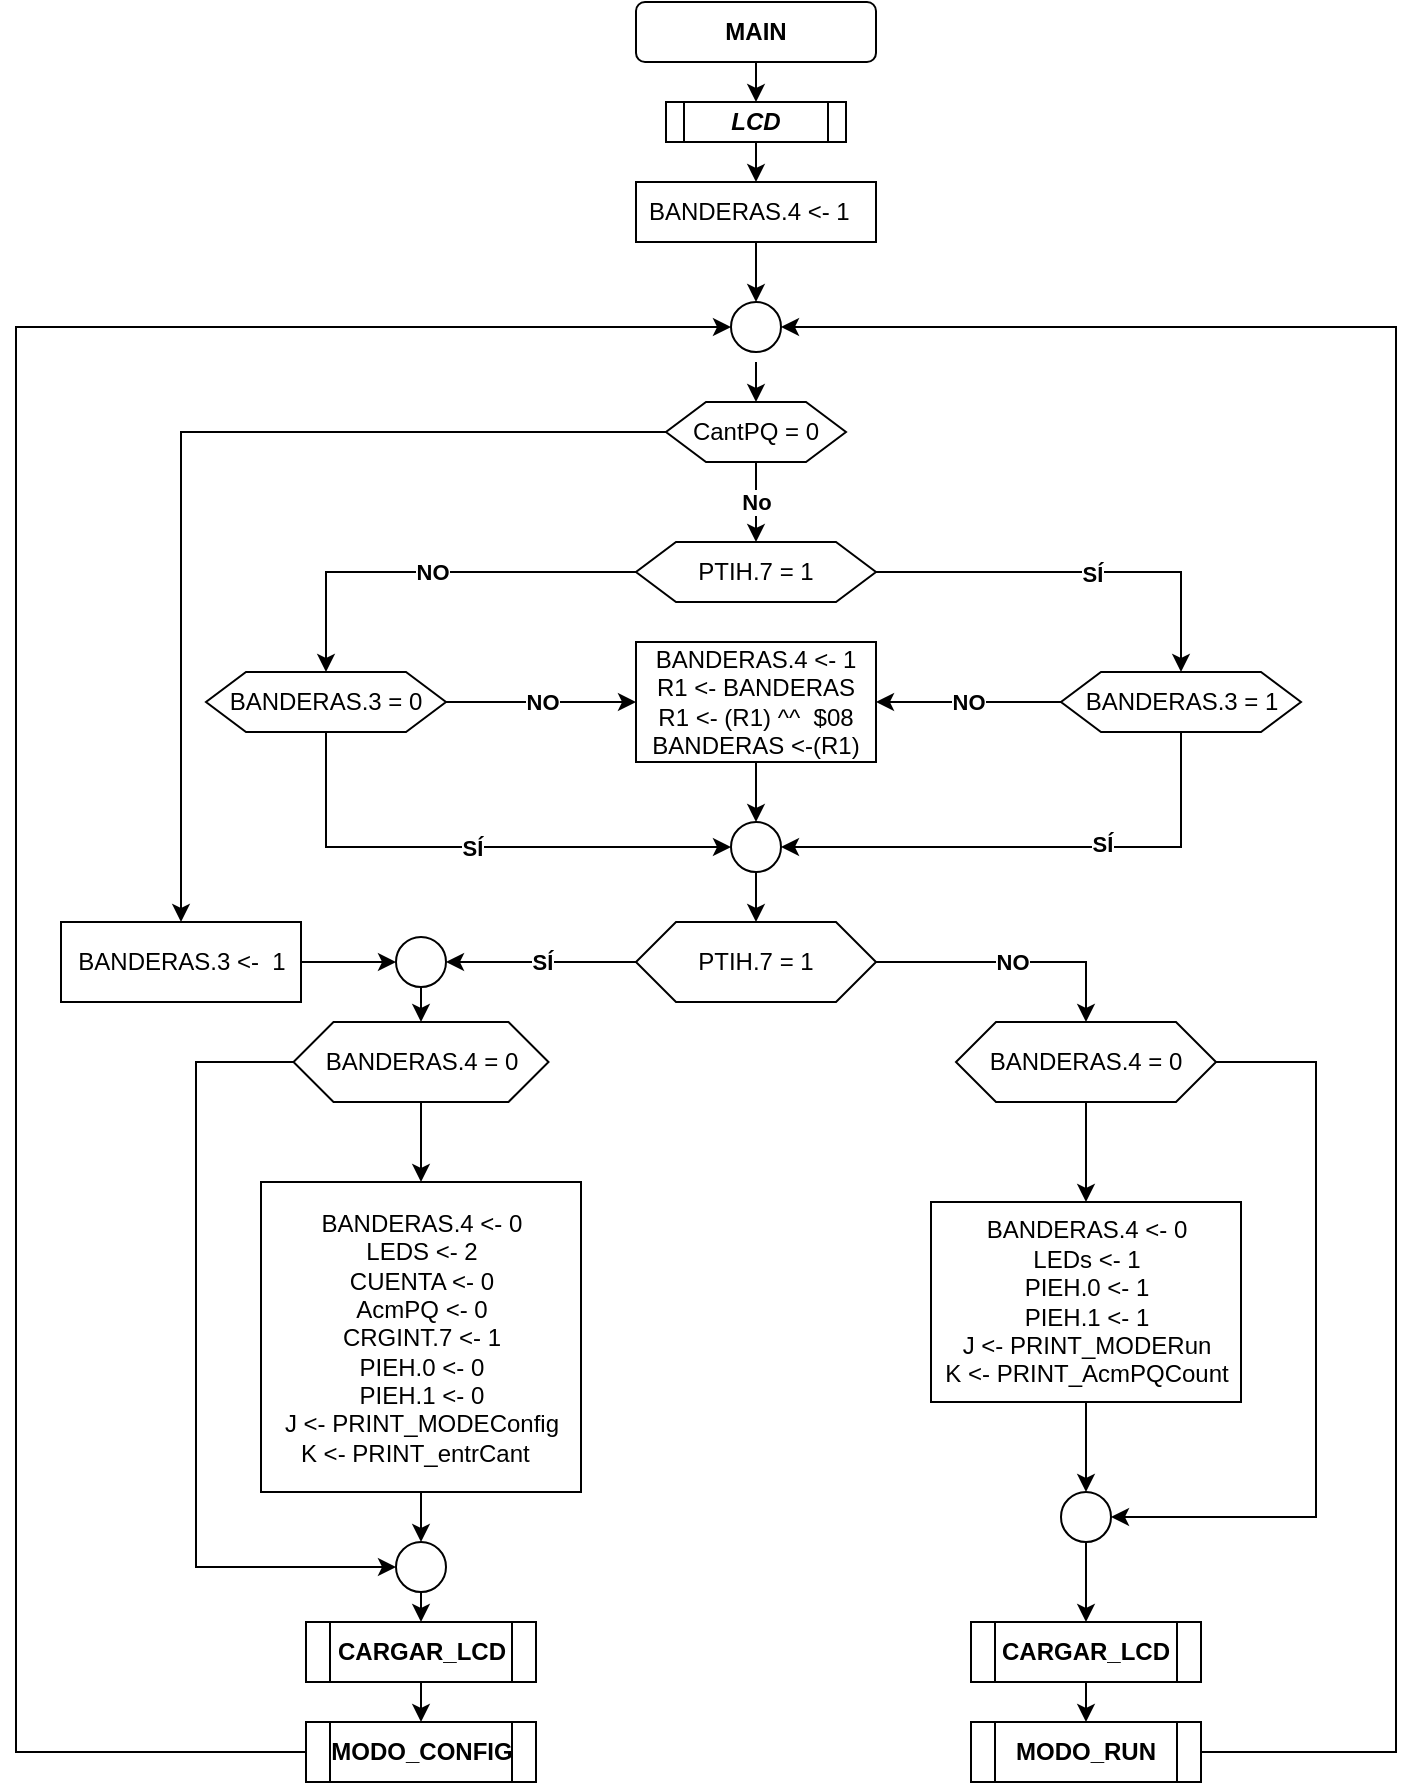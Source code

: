 <mxfile version="14.3.1" type="google"><diagram id="MeEXjs0hziLxFhfdEk5R" name="Page-1"><mxGraphModel dx="1248" dy="587" grid="1" gridSize="10" guides="1" tooltips="1" connect="1" arrows="1" fold="1" page="1" pageScale="1" pageWidth="827" pageHeight="1169" math="0" shadow="0"><root><mxCell id="0"/><mxCell id="1" parent="0"/><mxCell id="uKV_1LgHqrk-hzRGzIxg-4" style="edgeStyle=orthogonalEdgeStyle;rounded=0;orthogonalLoop=1;jettySize=auto;html=1;exitX=0.5;exitY=1;exitDx=0;exitDy=0;entryX=0.5;entryY=0;entryDx=0;entryDy=0;" parent="1" source="uKV_1LgHqrk-hzRGzIxg-1" target="uKV_1LgHqrk-hzRGzIxg-3" edge="1"><mxGeometry relative="1" as="geometry"/></mxCell><mxCell id="uKV_1LgHqrk-hzRGzIxg-1" value="&lt;b&gt;MAIN&lt;/b&gt;" style="rounded=1;whiteSpace=wrap;html=1;" parent="1" vertex="1"><mxGeometry x="390" y="90" width="120" height="30" as="geometry"/></mxCell><mxCell id="uKV_1LgHqrk-hzRGzIxg-12" style="edgeStyle=orthogonalEdgeStyle;rounded=0;orthogonalLoop=1;jettySize=auto;html=1;exitX=0.5;exitY=1;exitDx=0;exitDy=0;entryX=0.5;entryY=0;entryDx=0;entryDy=0;" parent="1" target="uKV_1LgHqrk-hzRGzIxg-7" edge="1"><mxGeometry relative="1" as="geometry"><mxPoint x="450" y="270" as="sourcePoint"/></mxGeometry></mxCell><mxCell id="uKV_1LgHqrk-hzRGzIxg-94" style="edgeStyle=orthogonalEdgeStyle;rounded=0;orthogonalLoop=1;jettySize=auto;html=1;exitX=0.5;exitY=1;exitDx=0;exitDy=0;entryX=0.5;entryY=0;entryDx=0;entryDy=0;" parent="1" source="uKV_1LgHqrk-hzRGzIxg-2" target="uKV_1LgHqrk-hzRGzIxg-44" edge="1"><mxGeometry relative="1" as="geometry"/></mxCell><mxCell id="uKV_1LgHqrk-hzRGzIxg-2" value="BANDERAS.4 &amp;lt;- 1&amp;nbsp;&amp;nbsp;" style="rounded=0;whiteSpace=wrap;html=1;" parent="1" vertex="1"><mxGeometry x="390" y="180" width="120" height="30" as="geometry"/></mxCell><mxCell id="uKV_1LgHqrk-hzRGzIxg-5" style="edgeStyle=orthogonalEdgeStyle;rounded=0;orthogonalLoop=1;jettySize=auto;html=1;exitX=0.5;exitY=1;exitDx=0;exitDy=0;entryX=0.5;entryY=0;entryDx=0;entryDy=0;" parent="1" source="uKV_1LgHqrk-hzRGzIxg-3" target="uKV_1LgHqrk-hzRGzIxg-2" edge="1"><mxGeometry relative="1" as="geometry"/></mxCell><mxCell id="uKV_1LgHqrk-hzRGzIxg-3" value="&lt;b&gt;&lt;i&gt;LCD&lt;/i&gt;&lt;/b&gt;" style="shape=process;whiteSpace=wrap;html=1;backgroundOutline=1;" parent="1" vertex="1"><mxGeometry x="405" y="140" width="90" height="20" as="geometry"/></mxCell><mxCell id="uKV_1LgHqrk-hzRGzIxg-17" value="&lt;b&gt;No&lt;/b&gt;" style="edgeStyle=orthogonalEdgeStyle;rounded=0;orthogonalLoop=1;jettySize=auto;html=1;exitX=0.5;exitY=1;exitDx=0;exitDy=0;entryX=0.5;entryY=0;entryDx=0;entryDy=0;" parent="1" source="uKV_1LgHqrk-hzRGzIxg-7" target="uKV_1LgHqrk-hzRGzIxg-9" edge="1"><mxGeometry relative="1" as="geometry"/></mxCell><mxCell id="uKV_1LgHqrk-hzRGzIxg-86" style="edgeStyle=orthogonalEdgeStyle;rounded=0;orthogonalLoop=1;jettySize=auto;html=1;exitX=0;exitY=0.5;exitDx=0;exitDy=0;entryX=0.5;entryY=0;entryDx=0;entryDy=0;" parent="1" source="uKV_1LgHqrk-hzRGzIxg-7" target="uKV_1LgHqrk-hzRGzIxg-85" edge="1"><mxGeometry relative="1" as="geometry"/></mxCell><mxCell id="uKV_1LgHqrk-hzRGzIxg-7" value="CantPQ = 0" style="shape=hexagon;perimeter=hexagonPerimeter2;whiteSpace=wrap;html=1;fixedSize=1;" parent="1" vertex="1"><mxGeometry x="405" y="290" width="90" height="30" as="geometry"/></mxCell><mxCell id="uKV_1LgHqrk-hzRGzIxg-19" style="edgeStyle=orthogonalEdgeStyle;rounded=0;orthogonalLoop=1;jettySize=auto;html=1;exitX=1;exitY=0.5;exitDx=0;exitDy=0;entryX=0.5;entryY=0;entryDx=0;entryDy=0;" parent="1" source="uKV_1LgHqrk-hzRGzIxg-9" target="uKV_1LgHqrk-hzRGzIxg-11" edge="1"><mxGeometry relative="1" as="geometry"/></mxCell><mxCell id="uKV_1LgHqrk-hzRGzIxg-21" value="&lt;b&gt;SÍ&lt;/b&gt;" style="edgeLabel;html=1;align=center;verticalAlign=middle;resizable=0;points=[];" parent="uKV_1LgHqrk-hzRGzIxg-19" vertex="1" connectable="0"><mxGeometry x="0.067" y="-1" relative="1" as="geometry"><mxPoint as="offset"/></mxGeometry></mxCell><mxCell id="uKV_1LgHqrk-hzRGzIxg-20" value="NO" style="edgeStyle=orthogonalEdgeStyle;rounded=0;orthogonalLoop=1;jettySize=auto;html=1;exitX=0;exitY=0.5;exitDx=0;exitDy=0;entryX=0.5;entryY=0;entryDx=0;entryDy=0;fontStyle=1" parent="1" source="uKV_1LgHqrk-hzRGzIxg-9" target="uKV_1LgHqrk-hzRGzIxg-10" edge="1"><mxGeometry relative="1" as="geometry"/></mxCell><mxCell id="uKV_1LgHqrk-hzRGzIxg-9" value="&lt;span&gt;PTIH.7 = 1&lt;/span&gt;" style="shape=hexagon;perimeter=hexagonPerimeter2;whiteSpace=wrap;html=1;fixedSize=1;" parent="1" vertex="1"><mxGeometry x="390" y="360" width="120" height="30" as="geometry"/></mxCell><mxCell id="uKV_1LgHqrk-hzRGzIxg-95" value="NO" style="edgeStyle=orthogonalEdgeStyle;rounded=0;orthogonalLoop=1;jettySize=auto;html=1;exitX=1;exitY=0.5;exitDx=0;exitDy=0;entryX=0;entryY=0.5;entryDx=0;entryDy=0;fontStyle=1" parent="1" source="uKV_1LgHqrk-hzRGzIxg-10" target="uKV_1LgHqrk-hzRGzIxg-22" edge="1"><mxGeometry relative="1" as="geometry"/></mxCell><mxCell id="uKV_1LgHqrk-hzRGzIxg-99" value="&lt;b&gt;SÍ&lt;/b&gt;" style="edgeStyle=orthogonalEdgeStyle;rounded=0;orthogonalLoop=1;jettySize=auto;html=1;exitX=0.5;exitY=1;exitDx=0;exitDy=0;entryX=0;entryY=0.5;entryDx=0;entryDy=0;fontStyle=0" parent="1" source="uKV_1LgHqrk-hzRGzIxg-10" target="uKV_1LgHqrk-hzRGzIxg-97" edge="1"><mxGeometry relative="1" as="geometry"/></mxCell><mxCell id="uKV_1LgHqrk-hzRGzIxg-10" value="BANDERAS.3 = 0" style="shape=hexagon;perimeter=hexagonPerimeter2;whiteSpace=wrap;html=1;fixedSize=1;" parent="1" vertex="1"><mxGeometry x="175" y="425" width="120" height="30" as="geometry"/></mxCell><mxCell id="uKV_1LgHqrk-hzRGzIxg-96" value="NO" style="edgeStyle=orthogonalEdgeStyle;rounded=0;orthogonalLoop=1;jettySize=auto;html=1;exitX=0;exitY=0.5;exitDx=0;exitDy=0;entryX=1;entryY=0.5;entryDx=0;entryDy=0;fontStyle=1" parent="1" source="uKV_1LgHqrk-hzRGzIxg-11" target="uKV_1LgHqrk-hzRGzIxg-22" edge="1"><mxGeometry relative="1" as="geometry"/></mxCell><mxCell id="uKV_1LgHqrk-hzRGzIxg-100" style="edgeStyle=orthogonalEdgeStyle;rounded=0;orthogonalLoop=1;jettySize=auto;html=1;exitX=0.5;exitY=1;exitDx=0;exitDy=0;entryX=1;entryY=0.5;entryDx=0;entryDy=0;" parent="1" source="uKV_1LgHqrk-hzRGzIxg-11" target="uKV_1LgHqrk-hzRGzIxg-97" edge="1"><mxGeometry relative="1" as="geometry"/></mxCell><mxCell id="uKV_1LgHqrk-hzRGzIxg-103" value="&lt;b&gt;SÍ&lt;br&gt;&lt;br&gt;&lt;/b&gt;" style="edgeLabel;html=1;align=center;verticalAlign=middle;resizable=0;points=[];" parent="uKV_1LgHqrk-hzRGzIxg-100" vertex="1" connectable="0"><mxGeometry x="-0.249" y="5" relative="1" as="geometry"><mxPoint x="-1" as="offset"/></mxGeometry></mxCell><mxCell id="uKV_1LgHqrk-hzRGzIxg-11" value="BANDERAS.3 = 1" style="shape=hexagon;perimeter=hexagonPerimeter2;whiteSpace=wrap;html=1;fixedSize=1;" parent="1" vertex="1"><mxGeometry x="602.5" y="425" width="120" height="30" as="geometry"/></mxCell><mxCell id="uKV_1LgHqrk-hzRGzIxg-101" style="edgeStyle=orthogonalEdgeStyle;rounded=0;orthogonalLoop=1;jettySize=auto;html=1;exitX=0.5;exitY=1;exitDx=0;exitDy=0;entryX=0.5;entryY=0;entryDx=0;entryDy=0;" parent="1" source="uKV_1LgHqrk-hzRGzIxg-22" target="uKV_1LgHqrk-hzRGzIxg-97" edge="1"><mxGeometry relative="1" as="geometry"/></mxCell><mxCell id="uKV_1LgHqrk-hzRGzIxg-22" value="BANDERAS.4 &amp;lt;- 1&lt;br&gt;R1 &amp;lt;- BANDERAS&lt;br&gt;R1 &amp;lt;- (R1) ^^&amp;nbsp; $08&lt;br&gt;BANDERAS &amp;lt;-(R1)" style="rounded=0;whiteSpace=wrap;html=1;" parent="1" vertex="1"><mxGeometry x="390" y="410" width="120" height="60" as="geometry"/></mxCell><mxCell id="uKV_1LgHqrk-hzRGzIxg-68" value="&lt;b&gt;NO&lt;/b&gt;" style="edgeStyle=orthogonalEdgeStyle;rounded=0;orthogonalLoop=1;jettySize=auto;html=1;exitX=1;exitY=0.5;exitDx=0;exitDy=0;entryX=0.5;entryY=0;entryDx=0;entryDy=0;" parent="1" source="uKV_1LgHqrk-hzRGzIxg-26" target="uKV_1LgHqrk-hzRGzIxg-40" edge="1"><mxGeometry relative="1" as="geometry"><Array as="points"><mxPoint x="615" y="570"/></Array></mxGeometry></mxCell><mxCell id="uKV_1LgHqrk-hzRGzIxg-88" value="SÍ" style="edgeStyle=orthogonalEdgeStyle;rounded=0;orthogonalLoop=1;jettySize=auto;html=1;exitX=0;exitY=0.5;exitDx=0;exitDy=0;fontStyle=1" parent="1" source="uKV_1LgHqrk-hzRGzIxg-26" target="uKV_1LgHqrk-hzRGzIxg-87" edge="1"><mxGeometry relative="1" as="geometry"/></mxCell><mxCell id="uKV_1LgHqrk-hzRGzIxg-26" value="PTIH.7 = 1" style="shape=hexagon;perimeter=hexagonPerimeter2;whiteSpace=wrap;html=1;fixedSize=1;" parent="1" vertex="1"><mxGeometry x="390" y="550" width="120" height="40" as="geometry"/></mxCell><mxCell id="uKV_1LgHqrk-hzRGzIxg-69" style="edgeStyle=orthogonalEdgeStyle;rounded=0;orthogonalLoop=1;jettySize=auto;html=1;exitX=0.5;exitY=1;exitDx=0;exitDy=0;entryX=0.5;entryY=0;entryDx=0;entryDy=0;" parent="1" source="uKV_1LgHqrk-hzRGzIxg-40" target="uKV_1LgHqrk-hzRGzIxg-41" edge="1"><mxGeometry relative="1" as="geometry"/></mxCell><mxCell id="uKV_1LgHqrk-hzRGzIxg-81" style="edgeStyle=orthogonalEdgeStyle;rounded=0;orthogonalLoop=1;jettySize=auto;html=1;exitX=1;exitY=0.5;exitDx=0;exitDy=0;entryX=1;entryY=0.5;entryDx=0;entryDy=0;" parent="1" source="uKV_1LgHqrk-hzRGzIxg-40" target="uKV_1LgHqrk-hzRGzIxg-73" edge="1"><mxGeometry relative="1" as="geometry"><Array as="points"><mxPoint x="730" y="620"/><mxPoint x="730" y="848"/></Array></mxGeometry></mxCell><mxCell id="uKV_1LgHqrk-hzRGzIxg-40" value="BANDERAS.4 = 0" style="shape=hexagon;perimeter=hexagonPerimeter2;whiteSpace=wrap;html=1;fixedSize=1;" parent="1" vertex="1"><mxGeometry x="550" y="600" width="130" height="40" as="geometry"/></mxCell><mxCell id="uKV_1LgHqrk-hzRGzIxg-79" style="edgeStyle=orthogonalEdgeStyle;rounded=0;orthogonalLoop=1;jettySize=auto;html=1;exitX=0.5;exitY=1;exitDx=0;exitDy=0;entryX=0.5;entryY=0;entryDx=0;entryDy=0;" parent="1" source="uKV_1LgHqrk-hzRGzIxg-41" target="uKV_1LgHqrk-hzRGzIxg-73" edge="1"><mxGeometry relative="1" as="geometry"/></mxCell><mxCell id="uKV_1LgHqrk-hzRGzIxg-41" value="BANDERAS.4 &amp;lt;- 0&lt;br&gt;LEDs &amp;lt;- 1&lt;br&gt;PIEH.0 &amp;lt;- 1&lt;br&gt;PIEH.1 &amp;lt;- 1&lt;br&gt;J &amp;lt;- PRINT_MODERun&lt;br&gt;K &amp;lt;- PRINT_AcmPQCount&lt;br&gt;" style="rounded=0;whiteSpace=wrap;html=1;" parent="1" vertex="1"><mxGeometry x="537.5" y="690" width="155" height="100" as="geometry"/></mxCell><mxCell id="uKV_1LgHqrk-hzRGzIxg-48" style="edgeStyle=orthogonalEdgeStyle;rounded=0;orthogonalLoop=1;jettySize=auto;html=1;exitX=0.5;exitY=1;exitDx=0;exitDy=0;entryX=0.5;entryY=0;entryDx=0;entryDy=0;" parent="1" source="uKV_1LgHqrk-hzRGzIxg-42" target="uKV_1LgHqrk-hzRGzIxg-46" edge="1"><mxGeometry relative="1" as="geometry"/></mxCell><mxCell id="uKV_1LgHqrk-hzRGzIxg-42" value="&lt;b&gt;CARGAR_LCD&lt;/b&gt;" style="shape=process;whiteSpace=wrap;html=1;backgroundOutline=1;" parent="1" vertex="1"><mxGeometry x="557.5" y="900" width="115" height="30" as="geometry"/></mxCell><mxCell id="uKV_1LgHqrk-hzRGzIxg-44" value="" style="ellipse;whiteSpace=wrap;html=1;aspect=fixed;" parent="1" vertex="1"><mxGeometry x="437.5" y="240" width="25" height="25" as="geometry"/></mxCell><mxCell id="uKV_1LgHqrk-hzRGzIxg-82" style="edgeStyle=orthogonalEdgeStyle;rounded=0;orthogonalLoop=1;jettySize=auto;html=1;exitX=1;exitY=0.5;exitDx=0;exitDy=0;entryX=1;entryY=0.5;entryDx=0;entryDy=0;" parent="1" source="uKV_1LgHqrk-hzRGzIxg-46" target="uKV_1LgHqrk-hzRGzIxg-44" edge="1"><mxGeometry relative="1" as="geometry"><Array as="points"><mxPoint x="770" y="965"/><mxPoint x="770" y="253"/></Array></mxGeometry></mxCell><mxCell id="uKV_1LgHqrk-hzRGzIxg-46" value="&lt;b&gt;MODO_RUN&lt;/b&gt;" style="shape=process;whiteSpace=wrap;html=1;backgroundOutline=1;" parent="1" vertex="1"><mxGeometry x="557.5" y="950" width="115" height="30" as="geometry"/></mxCell><mxCell id="uKV_1LgHqrk-hzRGzIxg-77" style="edgeStyle=orthogonalEdgeStyle;rounded=0;orthogonalLoop=1;jettySize=auto;html=1;exitX=0.5;exitY=1;exitDx=0;exitDy=0;entryX=0.5;entryY=0;entryDx=0;entryDy=0;" parent="1" source="uKV_1LgHqrk-hzRGzIxg-52" target="uKV_1LgHqrk-hzRGzIxg-72" edge="1"><mxGeometry relative="1" as="geometry"/></mxCell><mxCell id="uKV_1LgHqrk-hzRGzIxg-52" value="BANDERAS.4 &amp;lt;- 0&lt;br&gt;LEDS &amp;lt;- 2&lt;br&gt;CUENTA &amp;lt;- 0&lt;br&gt;AcmPQ &amp;lt;- 0&lt;br&gt;CRGINT.7 &amp;lt;- 1&lt;br&gt;PIEH.0 &amp;lt;- 0&lt;br&gt;PIEH.1 &amp;lt;- 0&lt;br&gt;J &amp;lt;- PRINT_MODEConfig&lt;br&gt;K &amp;lt;- PRINT_entrCant&amp;nbsp;&amp;nbsp;" style="rounded=0;whiteSpace=wrap;html=1;" parent="1" vertex="1"><mxGeometry x="202.5" y="680" width="160" height="155" as="geometry"/></mxCell><mxCell id="uKV_1LgHqrk-hzRGzIxg-53" style="edgeStyle=orthogonalEdgeStyle;rounded=0;orthogonalLoop=1;jettySize=auto;html=1;exitX=0.5;exitY=1;exitDx=0;exitDy=0;entryX=0.5;entryY=0;entryDx=0;entryDy=0;" parent="1" source="uKV_1LgHqrk-hzRGzIxg-54" target="uKV_1LgHqrk-hzRGzIxg-55" edge="1"><mxGeometry relative="1" as="geometry"/></mxCell><mxCell id="uKV_1LgHqrk-hzRGzIxg-54" value="&lt;b&gt;CARGAR_LCD&lt;/b&gt;" style="shape=process;whiteSpace=wrap;html=1;backgroundOutline=1;" parent="1" vertex="1"><mxGeometry x="225" y="900" width="115" height="30" as="geometry"/></mxCell><mxCell id="uKV_1LgHqrk-hzRGzIxg-83" style="edgeStyle=orthogonalEdgeStyle;rounded=0;orthogonalLoop=1;jettySize=auto;html=1;exitX=0;exitY=0.5;exitDx=0;exitDy=0;entryX=0;entryY=0.5;entryDx=0;entryDy=0;" parent="1" source="uKV_1LgHqrk-hzRGzIxg-55" target="uKV_1LgHqrk-hzRGzIxg-44" edge="1"><mxGeometry relative="1" as="geometry"><Array as="points"><mxPoint x="80" y="965"/><mxPoint x="80" y="252"/></Array></mxGeometry></mxCell><mxCell id="uKV_1LgHqrk-hzRGzIxg-55" value="&lt;b&gt;MODO_CONFIG&lt;/b&gt;" style="shape=process;whiteSpace=wrap;html=1;backgroundOutline=1;" parent="1" vertex="1"><mxGeometry x="225" y="950" width="115" height="30" as="geometry"/></mxCell><mxCell id="uKV_1LgHqrk-hzRGzIxg-66" style="edgeStyle=orthogonalEdgeStyle;rounded=0;orthogonalLoop=1;jettySize=auto;html=1;exitX=0.5;exitY=1;exitDx=0;exitDy=0;entryX=0.5;entryY=0;entryDx=0;entryDy=0;" parent="1" source="uKV_1LgHqrk-hzRGzIxg-64" target="uKV_1LgHqrk-hzRGzIxg-52" edge="1"><mxGeometry relative="1" as="geometry"/></mxCell><mxCell id="uKV_1LgHqrk-hzRGzIxg-78" style="edgeStyle=orthogonalEdgeStyle;rounded=0;orthogonalLoop=1;jettySize=auto;html=1;exitX=0;exitY=0.5;exitDx=0;exitDy=0;entryX=0;entryY=0.5;entryDx=0;entryDy=0;" parent="1" source="uKV_1LgHqrk-hzRGzIxg-64" target="uKV_1LgHqrk-hzRGzIxg-72" edge="1"><mxGeometry relative="1" as="geometry"><Array as="points"><mxPoint x="170" y="620"/><mxPoint x="170" y="873"/></Array></mxGeometry></mxCell><mxCell id="uKV_1LgHqrk-hzRGzIxg-64" value="BANDERAS.4 = 0" style="shape=hexagon;perimeter=hexagonPerimeter2;whiteSpace=wrap;html=1;fixedSize=1;" parent="1" vertex="1"><mxGeometry x="218.75" y="600" width="127.5" height="40" as="geometry"/></mxCell><mxCell id="uKV_1LgHqrk-hzRGzIxg-76" style="edgeStyle=orthogonalEdgeStyle;rounded=0;orthogonalLoop=1;jettySize=auto;html=1;exitX=0.5;exitY=1;exitDx=0;exitDy=0;entryX=0.5;entryY=0;entryDx=0;entryDy=0;" parent="1" source="uKV_1LgHqrk-hzRGzIxg-72" target="uKV_1LgHqrk-hzRGzIxg-54" edge="1"><mxGeometry relative="1" as="geometry"/></mxCell><mxCell id="uKV_1LgHqrk-hzRGzIxg-72" value="" style="ellipse;whiteSpace=wrap;html=1;aspect=fixed;" parent="1" vertex="1"><mxGeometry x="270" y="860" width="25" height="25" as="geometry"/></mxCell><mxCell id="uKV_1LgHqrk-hzRGzIxg-80" style="edgeStyle=orthogonalEdgeStyle;rounded=0;orthogonalLoop=1;jettySize=auto;html=1;exitX=0.5;exitY=1;exitDx=0;exitDy=0;entryX=0.5;entryY=0;entryDx=0;entryDy=0;" parent="1" source="uKV_1LgHqrk-hzRGzIxg-73" target="uKV_1LgHqrk-hzRGzIxg-42" edge="1"><mxGeometry relative="1" as="geometry"/></mxCell><mxCell id="uKV_1LgHqrk-hzRGzIxg-73" value="" style="ellipse;whiteSpace=wrap;html=1;aspect=fixed;" parent="1" vertex="1"><mxGeometry x="602.5" y="835" width="25" height="25" as="geometry"/></mxCell><mxCell id="uKV_1LgHqrk-hzRGzIxg-89" style="edgeStyle=orthogonalEdgeStyle;rounded=0;orthogonalLoop=1;jettySize=auto;html=1;exitX=1;exitY=0.5;exitDx=0;exitDy=0;entryX=0;entryY=0.5;entryDx=0;entryDy=0;" parent="1" source="uKV_1LgHqrk-hzRGzIxg-85" target="uKV_1LgHqrk-hzRGzIxg-87" edge="1"><mxGeometry relative="1" as="geometry"/></mxCell><mxCell id="uKV_1LgHqrk-hzRGzIxg-85" value="BANDERAS.3 &amp;lt;-&amp;nbsp; 1" style="rounded=0;whiteSpace=wrap;html=1;" parent="1" vertex="1"><mxGeometry x="102.5" y="550" width="120" height="40" as="geometry"/></mxCell><mxCell id="uKV_1LgHqrk-hzRGzIxg-93" style="edgeStyle=orthogonalEdgeStyle;rounded=0;orthogonalLoop=1;jettySize=auto;html=1;exitX=0.5;exitY=1;exitDx=0;exitDy=0;entryX=0.5;entryY=0;entryDx=0;entryDy=0;" parent="1" source="uKV_1LgHqrk-hzRGzIxg-87" target="uKV_1LgHqrk-hzRGzIxg-64" edge="1"><mxGeometry relative="1" as="geometry"/></mxCell><mxCell id="uKV_1LgHqrk-hzRGzIxg-87" value="" style="ellipse;whiteSpace=wrap;html=1;aspect=fixed;" parent="1" vertex="1"><mxGeometry x="270" y="557.5" width="25" height="25" as="geometry"/></mxCell><mxCell id="uKV_1LgHqrk-hzRGzIxg-102" style="edgeStyle=orthogonalEdgeStyle;rounded=0;orthogonalLoop=1;jettySize=auto;html=1;exitX=0.5;exitY=1;exitDx=0;exitDy=0;entryX=0.5;entryY=0;entryDx=0;entryDy=0;" parent="1" source="uKV_1LgHqrk-hzRGzIxg-97" target="uKV_1LgHqrk-hzRGzIxg-26" edge="1"><mxGeometry relative="1" as="geometry"/></mxCell><mxCell id="uKV_1LgHqrk-hzRGzIxg-97" value="" style="ellipse;whiteSpace=wrap;html=1;aspect=fixed;" parent="1" vertex="1"><mxGeometry x="437.5" y="500" width="25" height="25" as="geometry"/></mxCell></root></mxGraphModel></diagram></mxfile>